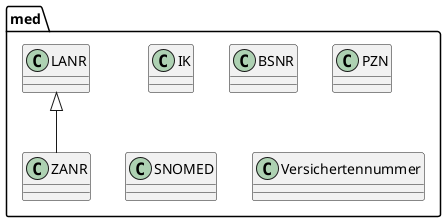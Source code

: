 @startuml

package "med" {

    class IK
    class LANR
    class BSNR
    class PZN
    class SNOMED
    class Versichertennummer
    class ZANR

    LANR <|-- ZANR

}

@enduml
